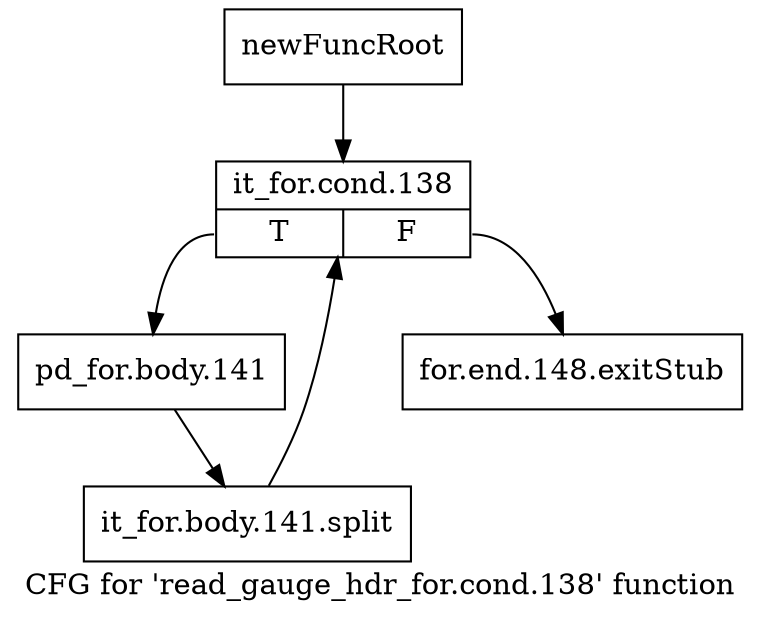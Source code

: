 digraph "CFG for 'read_gauge_hdr_for.cond.138' function" {
	label="CFG for 'read_gauge_hdr_for.cond.138' function";

	Node0x19ac4e0 [shape=record,label="{newFuncRoot}"];
	Node0x19ac4e0 -> Node0x19ac580;
	Node0x19ac530 [shape=record,label="{for.end.148.exitStub}"];
	Node0x19ac580 [shape=record,label="{it_for.cond.138|{<s0>T|<s1>F}}"];
	Node0x19ac580:s0 -> Node0x19ac5d0;
	Node0x19ac580:s1 -> Node0x19ac530;
	Node0x19ac5d0 [shape=record,label="{pd_for.body.141}"];
	Node0x19ac5d0 -> Node0x1b76010;
	Node0x1b76010 [shape=record,label="{it_for.body.141.split}"];
	Node0x1b76010 -> Node0x19ac580;
}

